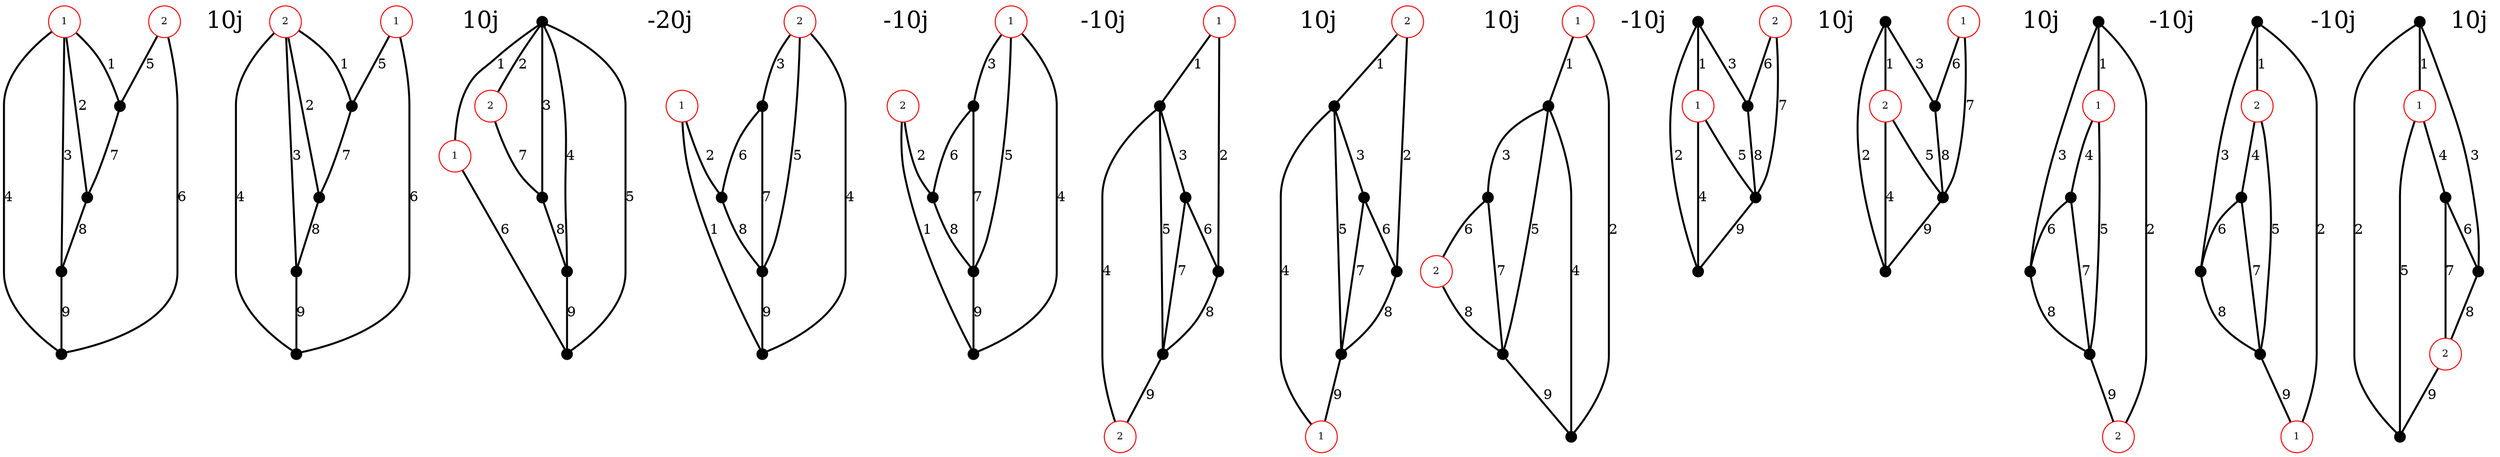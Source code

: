 graph  {
0 [color="#ff0000", extNr=1, fontsize="10pt", label=1, pos="100,0", shape=circle, width="0.15pt"];
1 [color="#ff0000", extNr=2, fontsize="10pt", label=2, pos="76,64", shape=circle, width="0.15pt"];
2 [pos="17,98", shape=point, width="0.15pt"];
3 [pos="-50,86", shape=point, width="0.15pt"];
4 [pos="-93,34", shape=point, width="0.15pt"];
5 [pos="-93,-34", shape=point, width="0.15pt"];
6 [fontsize="24pt", label="10j", pos="-220,0", shape=plaintext];
7 [color="#ff0000", extNr=2, fontsize="10pt", label=2, pos="700,0", shape=circle, width="0.15pt"];
8 [color="#ff0000", extNr=1, fontsize="10pt", label=1, pos="676,64", shape=circle, width="0.15pt"];
9 [pos="617,98", shape=point, width="0.15pt"];
10 [pos="549,86", shape=point, width="0.15pt"];
11 [pos="506,34", shape=point, width="0.15pt"];
12 [pos="506,-34", shape=point, width="0.15pt"];
13 [fontsize="24pt", label="10j", pos="380,0", shape=plaintext];
14 [pos="1300,0", shape=point, width="0.15pt"];
15 [color="#ff0000", extNr=1, fontsize="10pt", label=1, pos="1276,64", shape=circle, width="0.15pt"];
16 [color="#ff0000", extNr=2, fontsize="10pt", label=2, pos="1217,98", shape=circle, width="0.15pt"];
17 [pos="1149,86", shape=point, width="0.15pt"];
18 [pos="1106,34", shape=point, width="0.15pt"];
19 [pos="1106,-34", shape=point, width="0.15pt"];
20 [fontsize="24pt", label="-20j", pos="980,0", shape=plaintext];
21 [color="#ff0000", extNr=1, fontsize="10pt", label=1, pos="1900,0", shape=circle, width="0.15pt"];
22 [color="#ff0000", extNr=2, fontsize="10pt", label=2, pos="1876,64", shape=circle, width="0.15pt"];
23 [pos="1817,98", shape=point, width="0.15pt"];
24 [pos="1749,86", shape=point, width="0.15pt"];
25 [pos="1706,34", shape=point, width="0.15pt"];
26 [pos="1706,-34", shape=point, width="0.15pt"];
27 [fontsize="24pt", label="-10j", pos="1580,0", shape=plaintext];
28 [color="#ff0000", extNr=2, fontsize="10pt", label=2, pos="2500,0", shape=circle, width="0.15pt"];
29 [color="#ff0000", extNr=1, fontsize="10pt", label=1, pos="2476,64", shape=circle, width="0.15pt"];
30 [pos="2417,98", shape=point, width="0.15pt"];
31 [pos="2349,86", shape=point, width="0.15pt"];
32 [pos="2306,34", shape=point, width="0.15pt"];
33 [pos="2306,-34", shape=point, width="0.15pt"];
34 [fontsize="24pt", label="-10j", pos="2180,0", shape=plaintext];
35 [color="#ff0000", extNr=1, fontsize="10pt", label=1, pos="100,-299", shape=circle, width="0.15pt"];
36 [pos="76,-235", shape=point, width="0.15pt"];
37 [pos="17,-201", shape=point, width="0.15pt"];
38 [pos="-50,-213", shape=point, width="0.15pt"];
39 [pos="-93,-265", shape=point, width="0.15pt"];
40 [color="#ff0000", extNr=2, fontsize="10pt", label=2, pos="-93,-334", shape=circle, width="0.15pt"];
41 [fontsize="24pt", label="10j", pos="-220,-300", shape=plaintext];
42 [color="#ff0000", extNr=2, fontsize="10pt", label=2, pos="700,-299", shape=circle, width="0.15pt"];
43 [pos="676,-235", shape=point, width="0.15pt"];
44 [pos="617,-201", shape=point, width="0.15pt"];
45 [pos="549,-213", shape=point, width="0.15pt"];
46 [pos="506,-265", shape=point, width="0.15pt"];
47 [color="#ff0000", extNr=1, fontsize="10pt", label=1, pos="506,-334", shape=circle, width="0.15pt"];
48 [fontsize="24pt", label="10j", pos="380,-300", shape=plaintext];
49 [color="#ff0000", extNr=1, fontsize="10pt", label=1, pos="1300,-299", shape=circle, width="0.15pt"];
50 [pos="1276,-235", shape=point, width="0.15pt"];
51 [pos="1217,-201", shape=point, width="0.15pt"];
52 [color="#ff0000", extNr=2, fontsize="10pt", label=2, pos="1149,-213", shape=circle, width="0.15pt"];
53 [pos="1106,-265", shape=point, width="0.15pt"];
54 [pos="1106,-334", shape=point, width="0.15pt"];
55 [fontsize="24pt", label="-10j", pos="980,-300", shape=plaintext];
56 [pos="1900,-299", shape=point, width="0.15pt"];
57 [color="#ff0000", extNr=1, fontsize="10pt", label=1, pos="1876,-235", shape=circle, width="0.15pt"];
58 [color="#ff0000", extNr=2, fontsize="10pt", label=2, pos="1817,-201", shape=circle, width="0.15pt"];
59 [pos="1749,-213", shape=point, width="0.15pt"];
60 [pos="1706,-265", shape=point, width="0.15pt"];
61 [pos="1706,-334", shape=point, width="0.15pt"];
62 [fontsize="24pt", label="10j", pos="1580,-300", shape=plaintext];
63 [pos="2500,-299", shape=point, width="0.15pt"];
64 [color="#ff0000", extNr=2, fontsize="10pt", label=2, pos="2476,-235", shape=circle, width="0.15pt"];
65 [color="#ff0000", extNr=1, fontsize="10pt", label=1, pos="2417,-201", shape=circle, width="0.15pt"];
66 [pos="2349,-213", shape=point, width="0.15pt"];
67 [pos="2306,-265", shape=point, width="0.15pt"];
68 [pos="2306,-334", shape=point, width="0.15pt"];
69 [fontsize="24pt", label="10j", pos="2180,-300", shape=plaintext];
70 [pos="100,-599", shape=point, width="0.15pt"];
71 [color="#ff0000", extNr=1, fontsize="10pt", label=1, pos="76,-535", shape=circle, width="0.15pt"];
72 [pos="17,-501", shape=point, width="0.15pt"];
73 [pos="-50,-513", shape=point, width="0.15pt"];
74 [pos="-93,-565", shape=point, width="0.15pt"];
75 [color="#ff0000", extNr=2, fontsize="10pt", label=2, pos="-93,-634", shape=circle, width="0.15pt"];
76 [fontsize="24pt", label="-10j", pos="-220,-600", shape=plaintext];
77 [pos="700,-599", shape=point, width="0.15pt"];
78 [color="#ff0000", extNr=2, fontsize="10pt", label=2, pos="676,-535", shape=circle, width="0.15pt"];
79 [pos="617,-501", shape=point, width="0.15pt"];
80 [pos="549,-513", shape=point, width="0.15pt"];
81 [pos="506,-565", shape=point, width="0.15pt"];
82 [color="#ff0000", extNr=1, fontsize="10pt", label=1, pos="506,-634", shape=circle, width="0.15pt"];
83 [fontsize="24pt", label="-10j", pos="380,-600", shape=plaintext];
84 [pos="1300,-599", shape=point, width="0.15pt"];
85 [color="#ff0000", extNr=1, fontsize="10pt", label=1, pos="1276,-535", shape=circle, width="0.15pt"];
86 [pos="1217,-501", shape=point, width="0.15pt"];
87 [pos="1149,-513", shape=point, width="0.15pt"];
88 [color="#ff0000", extNr=2, fontsize="10pt", label=2, pos="1106,-565", shape=circle, width="0.15pt"];
89 [pos="1106,-634", shape=point, width="0.15pt"];
"12coef" [fontsize="24pt", label="10j", pos="980,-600", shape=plaintext];
0 -- 2  [key=0, label=1, order=1, penwidth="2.0"];
0 -- 3  [key=0, label=2, order=2, penwidth="2.0"];
0 -- 4  [key=0, label=3, order=3, penwidth="2.0"];
0 -- 5  [key=0, label=4, order=4, penwidth="2.0"];
1 -- 2  [key=0, label=5, order=5, penwidth="2.0"];
1 -- 5  [key=0, label=6, order=6, penwidth="2.0"];
2 -- 3  [key=0, label=7, order=7, penwidth="2.0"];
3 -- 4  [key=0, label=8, order=8, penwidth="2.0"];
4 -- 5  [key=0, label=9, order=9, penwidth="2.0"];
7 -- 9  [key=0, label=1, order=1, penwidth="2.0"];
7 -- 10  [key=0, label=2, order=2, penwidth="2.0"];
7 -- 11  [key=0, label=3, order=3, penwidth="2.0"];
7 -- 12  [key=0, label=4, order=4, penwidth="2.0"];
8 -- 9  [key=0, label=5, order=5, penwidth="2.0"];
8 -- 12  [key=0, label=6, order=6, penwidth="2.0"];
9 -- 10  [key=0, label=7, order=7, penwidth="2.0"];
10 -- 11  [key=0, label=8, order=8, penwidth="2.0"];
11 -- 12  [key=0, label=9, order=9, penwidth="2.0"];
14 -- 15  [key=0, label=1, order=1, penwidth="2.0"];
14 -- 16  [key=0, label=2, order=2, penwidth="2.0"];
14 -- 17  [key=0, label=3, order=3, penwidth="2.0"];
14 -- 18  [key=0, label=4, order=4, penwidth="2.0"];
14 -- 19  [key=0, label=5, order=5, penwidth="2.0"];
15 -- 19  [key=0, label=6, order=6, penwidth="2.0"];
16 -- 17  [key=0, label=7, order=7, penwidth="2.0"];
17 -- 18  [key=0, label=8, order=8, penwidth="2.0"];
18 -- 19  [key=0, label=9, order=9, penwidth="2.0"];
21 -- 26  [key=0, label=1, order=1, penwidth="2.0"];
21 -- 24  [key=0, label=2, order=2, penwidth="2.0"];
22 -- 23  [key=0, label=3, order=3, penwidth="2.0"];
22 -- 26  [key=0, label=4, order=4, penwidth="2.0"];
22 -- 25  [key=0, label=5, order=5, penwidth="2.0"];
23 -- 24  [key=0, label=6, order=6, penwidth="2.0"];
23 -- 25  [key=0, label=7, order=7, penwidth="2.0"];
24 -- 25  [key=0, label=8, order=8, penwidth="2.0"];
25 -- 26  [key=0, label=9, order=9, penwidth="2.0"];
28 -- 33  [key=0, label=1, order=1, penwidth="2.0"];
28 -- 31  [key=0, label=2, order=2, penwidth="2.0"];
29 -- 30  [key=0, label=3, order=3, penwidth="2.0"];
29 -- 33  [key=0, label=4, order=4, penwidth="2.0"];
29 -- 32  [key=0, label=5, order=5, penwidth="2.0"];
30 -- 31  [key=0, label=6, order=6, penwidth="2.0"];
30 -- 32  [key=0, label=7, order=7, penwidth="2.0"];
31 -- 32  [key=0, label=8, order=8, penwidth="2.0"];
32 -- 33  [key=0, label=9, order=9, penwidth="2.0"];
35 -- 36  [key=0, label=1, order=1, penwidth="2.0"];
35 -- 38  [key=0, label=2, order=2, penwidth="2.0"];
36 -- 37  [key=0, label=3, order=3, penwidth="2.0"];
36 -- 40  [key=0, label=4, order=4, penwidth="2.0"];
36 -- 39  [key=0, label=5, order=5, penwidth="2.0"];
37 -- 38  [key=0, label=6, order=6, penwidth="2.0"];
37 -- 39  [key=0, label=7, order=7, penwidth="2.0"];
38 -- 39  [key=0, label=8, order=8, penwidth="2.0"];
39 -- 40  [key=0, label=9, order=9, penwidth="2.0"];
42 -- 43  [key=0, label=1, order=1, penwidth="2.0"];
42 -- 45  [key=0, label=2, order=2, penwidth="2.0"];
43 -- 44  [key=0, label=3, order=3, penwidth="2.0"];
43 -- 47  [key=0, label=4, order=4, penwidth="2.0"];
43 -- 46  [key=0, label=5, order=5, penwidth="2.0"];
44 -- 45  [key=0, label=6, order=6, penwidth="2.0"];
44 -- 46  [key=0, label=7, order=7, penwidth="2.0"];
45 -- 46  [key=0, label=8, order=8, penwidth="2.0"];
46 -- 47  [key=0, label=9, order=9, penwidth="2.0"];
49 -- 50  [key=0, label=1, order=1, penwidth="2.0"];
49 -- 54  [key=0, label=2, order=2, penwidth="2.0"];
50 -- 51  [key=0, label=3, order=3, penwidth="2.0"];
50 -- 54  [key=0, label=4, order=4, penwidth="2.0"];
50 -- 53  [key=0, label=5, order=5, penwidth="2.0"];
51 -- 52  [key=0, label=6, order=6, penwidth="2.0"];
51 -- 53  [key=0, label=7, order=7, penwidth="2.0"];
52 -- 53  [key=0, label=8, order=8, penwidth="2.0"];
53 -- 54  [key=0, label=9, order=9, penwidth="2.0"];
56 -- 57  [key=0, label=1, order=1, penwidth="2.0"];
56 -- 61  [key=0, label=2, order=2, penwidth="2.0"];
56 -- 59  [key=0, label=3, order=3, penwidth="2.0"];
57 -- 61  [key=0, label=4, order=4, penwidth="2.0"];
57 -- 60  [key=0, label=5, order=5, penwidth="2.0"];
58 -- 59  [key=0, label=6, order=6, penwidth="2.0"];
58 -- 60  [key=0, label=7, order=7, penwidth="2.0"];
59 -- 60  [key=0, label=8, order=8, penwidth="2.0"];
60 -- 61  [key=0, label=9, order=9, penwidth="2.0"];
63 -- 64  [key=0, label=1, order=1, penwidth="2.0"];
63 -- 68  [key=0, label=2, order=2, penwidth="2.0"];
63 -- 66  [key=0, label=3, order=3, penwidth="2.0"];
64 -- 68  [key=0, label=4, order=4, penwidth="2.0"];
64 -- 67  [key=0, label=5, order=5, penwidth="2.0"];
65 -- 66  [key=0, label=6, order=6, penwidth="2.0"];
65 -- 67  [key=0, label=7, order=7, penwidth="2.0"];
66 -- 67  [key=0, label=8, order=8, penwidth="2.0"];
67 -- 68  [key=0, label=9, order=9, penwidth="2.0"];
70 -- 71  [key=0, label=1, order=1, penwidth="2.0"];
70 -- 75  [key=0, label=2, order=2, penwidth="2.0"];
70 -- 73  [key=0, label=3, order=3, penwidth="2.0"];
71 -- 72  [key=0, label=4, order=4, penwidth="2.0"];
71 -- 74  [key=0, label=5, order=5, penwidth="2.0"];
72 -- 73  [key=0, label=6, order=6, penwidth="2.0"];
72 -- 74  [key=0, label=7, order=7, penwidth="2.0"];
73 -- 74  [key=0, label=8, order=8, penwidth="2.0"];
74 -- 75  [key=0, label=9, order=9, penwidth="2.0"];
77 -- 78  [key=0, label=1, order=1, penwidth="2.0"];
77 -- 82  [key=0, label=2, order=2, penwidth="2.0"];
77 -- 80  [key=0, label=3, order=3, penwidth="2.0"];
78 -- 79  [key=0, label=4, order=4, penwidth="2.0"];
78 -- 81  [key=0, label=5, order=5, penwidth="2.0"];
79 -- 80  [key=0, label=6, order=6, penwidth="2.0"];
79 -- 81  [key=0, label=7, order=7, penwidth="2.0"];
80 -- 81  [key=0, label=8, order=8, penwidth="2.0"];
81 -- 82  [key=0, label=9, order=9, penwidth="2.0"];
84 -- 85  [key=0, label=1, order=1, penwidth="2.0"];
84 -- 89  [key=0, label=2, order=2, penwidth="2.0"];
84 -- 87  [key=0, label=3, order=3, penwidth="2.0"];
85 -- 86  [key=0, label=4, order=4, penwidth="2.0"];
85 -- 89  [key=0, label=5, order=5, penwidth="2.0"];
86 -- 87  [key=0, label=6, order=6, penwidth="2.0"];
86 -- 88  [key=0, label=7, order=7, penwidth="2.0"];
87 -- 88  [key=0, label=8, order=8, penwidth="2.0"];
88 -- 89  [key=0, label=9, order=9, penwidth="2.0"];
}
